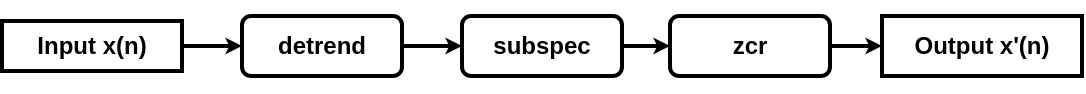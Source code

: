 <mxfile scale="2" border="0">
    <diagram id="C5RBs43oDa-KdzZeNtuy" name="Page-1">
        <mxGraphModel dx="822" dy="621" grid="1" gridSize="10" guides="1" tooltips="1" connect="1" arrows="1" fold="1" page="1" pageScale="1" pageWidth="827" pageHeight="1169" background="none" math="0" shadow="0">
            <root>
                <mxCell id="WIyWlLk6GJQsqaUBKTNV-0"/>
                <mxCell id="WIyWlLk6GJQsqaUBKTNV-1" parent="WIyWlLk6GJQsqaUBKTNV-0"/>
                <mxCell id="SO8_TiExcs52Kjs4034y-3" value="&lt;h4 style=&quot;line-height: 1.2&quot;&gt;&lt;font face=&quot;Helvetica&quot;&gt;detrend&lt;/font&gt;&lt;/h4&gt;" style="rounded=1;whiteSpace=wrap;html=1;strokeWidth=2;shadow=0;sketch=0;glass=0;fontFamily=Times New Roman;labelBackgroundColor=none;rotation=0;flipH=0;flipV=0;" vertex="1" parent="WIyWlLk6GJQsqaUBKTNV-1">
                    <mxGeometry x="200" y="150" width="80" height="30" as="geometry"/>
                </mxCell>
                <mxCell id="IXs5qKIsQq4nm_fLcoOc-3" style="edgeStyle=none;html=1;entryX=0;entryY=0.5;entryDx=0;entryDy=0;strokeWidth=2;endSize=2;startSize=0;" edge="1" parent="WIyWlLk6GJQsqaUBKTNV-1" source="SO8_TiExcs52Kjs4034y-8" target="IXs5qKIsQq4nm_fLcoOc-0">
                    <mxGeometry relative="1" as="geometry"/>
                </mxCell>
                <mxCell id="SO8_TiExcs52Kjs4034y-8" value="&lt;h4 style=&quot;line-height: 1.2&quot;&gt;&lt;font face=&quot;Helvetica&quot;&gt;subspec&lt;/font&gt;&lt;/h4&gt;" style="rounded=1;whiteSpace=wrap;html=1;strokeWidth=2;shadow=0;sketch=0;glass=0;fontFamily=Times New Roman;labelBackgroundColor=none;rotation=0;flipH=0;flipV=0;" vertex="1" parent="WIyWlLk6GJQsqaUBKTNV-1">
                    <mxGeometry x="310" y="150" width="80" height="30" as="geometry"/>
                </mxCell>
                <mxCell id="SO8_TiExcs52Kjs4034y-9" value="&lt;b&gt;Output x'(n)&lt;/b&gt;" style="rounded=0;whiteSpace=wrap;html=1;strokeWidth=2;" vertex="1" parent="WIyWlLk6GJQsqaUBKTNV-1">
                    <mxGeometry x="520" y="150" width="100" height="30" as="geometry"/>
                </mxCell>
                <mxCell id="IXs5qKIsQq4nm_fLcoOc-4" style="edgeStyle=none;html=1;entryX=0;entryY=0.5;entryDx=0;entryDy=0;startSize=0;endSize=2;strokeWidth=2;" edge="1" parent="WIyWlLk6GJQsqaUBKTNV-1" source="SO8_TiExcs52Kjs4034y-12" target="SO8_TiExcs52Kjs4034y-3">
                    <mxGeometry relative="1" as="geometry"/>
                </mxCell>
                <mxCell id="SO8_TiExcs52Kjs4034y-12" value="&lt;b&gt;Input x(n)&lt;/b&gt;" style="rounded=0;whiteSpace=wrap;html=1;strokeWidth=2;" vertex="1" parent="WIyWlLk6GJQsqaUBKTNV-1">
                    <mxGeometry x="80" y="152.5" width="90" height="25" as="geometry"/>
                </mxCell>
                <mxCell id="SO8_TiExcs52Kjs4034y-13" value="" style="edgeStyle=orthogonalEdgeStyle;rounded=0;orthogonalLoop=1;jettySize=auto;html=1;fontFamily=Helvetica;fontSize=11;shadow=0;jumpSize=6;strokeWidth=2;exitX=1;exitY=0.5;exitDx=0;exitDy=0;entryX=0;entryY=0.5;entryDx=0;entryDy=0;endSize=2;startSize=0;" edge="1" parent="WIyWlLk6GJQsqaUBKTNV-1" source="SO8_TiExcs52Kjs4034y-3" target="SO8_TiExcs52Kjs4034y-8">
                    <mxGeometry relative="1" as="geometry">
                        <mxPoint x="190" y="115" as="sourcePoint"/>
                        <mxPoint x="308" y="165" as="targetPoint"/>
                    </mxGeometry>
                </mxCell>
                <mxCell id="SO8_TiExcs52Kjs4034y-15" value="" style="edgeStyle=orthogonalEdgeStyle;rounded=0;orthogonalLoop=1;jettySize=auto;html=1;fontFamily=Helvetica;fontSize=11;shadow=0;jumpSize=6;strokeWidth=2;endSize=2;startSize=0;entryX=0;entryY=0.5;entryDx=0;entryDy=0;exitX=1;exitY=0.5;exitDx=0;exitDy=0;startArrow=none;" edge="1" parent="WIyWlLk6GJQsqaUBKTNV-1" source="IXs5qKIsQq4nm_fLcoOc-0" target="SO8_TiExcs52Kjs4034y-9">
                    <mxGeometry relative="1" as="geometry">
                        <mxPoint x="86" y="115" as="sourcePoint"/>
                        <mxPoint x="116" y="115" as="targetPoint"/>
                    </mxGeometry>
                </mxCell>
                <mxCell id="IXs5qKIsQq4nm_fLcoOc-0" value="&lt;h4 style=&quot;line-height: 1.2&quot;&gt;&lt;font face=&quot;Helvetica&quot;&gt;zcr&lt;/font&gt;&lt;/h4&gt;" style="rounded=1;whiteSpace=wrap;html=1;strokeWidth=2;shadow=0;sketch=0;glass=0;fontFamily=Times New Roman;labelBackgroundColor=none;rotation=0;flipH=0;flipV=0;" vertex="1" parent="WIyWlLk6GJQsqaUBKTNV-1">
                    <mxGeometry x="414" y="150" width="80" height="30" as="geometry"/>
                </mxCell>
            </root>
        </mxGraphModel>
    </diagram>
</mxfile>